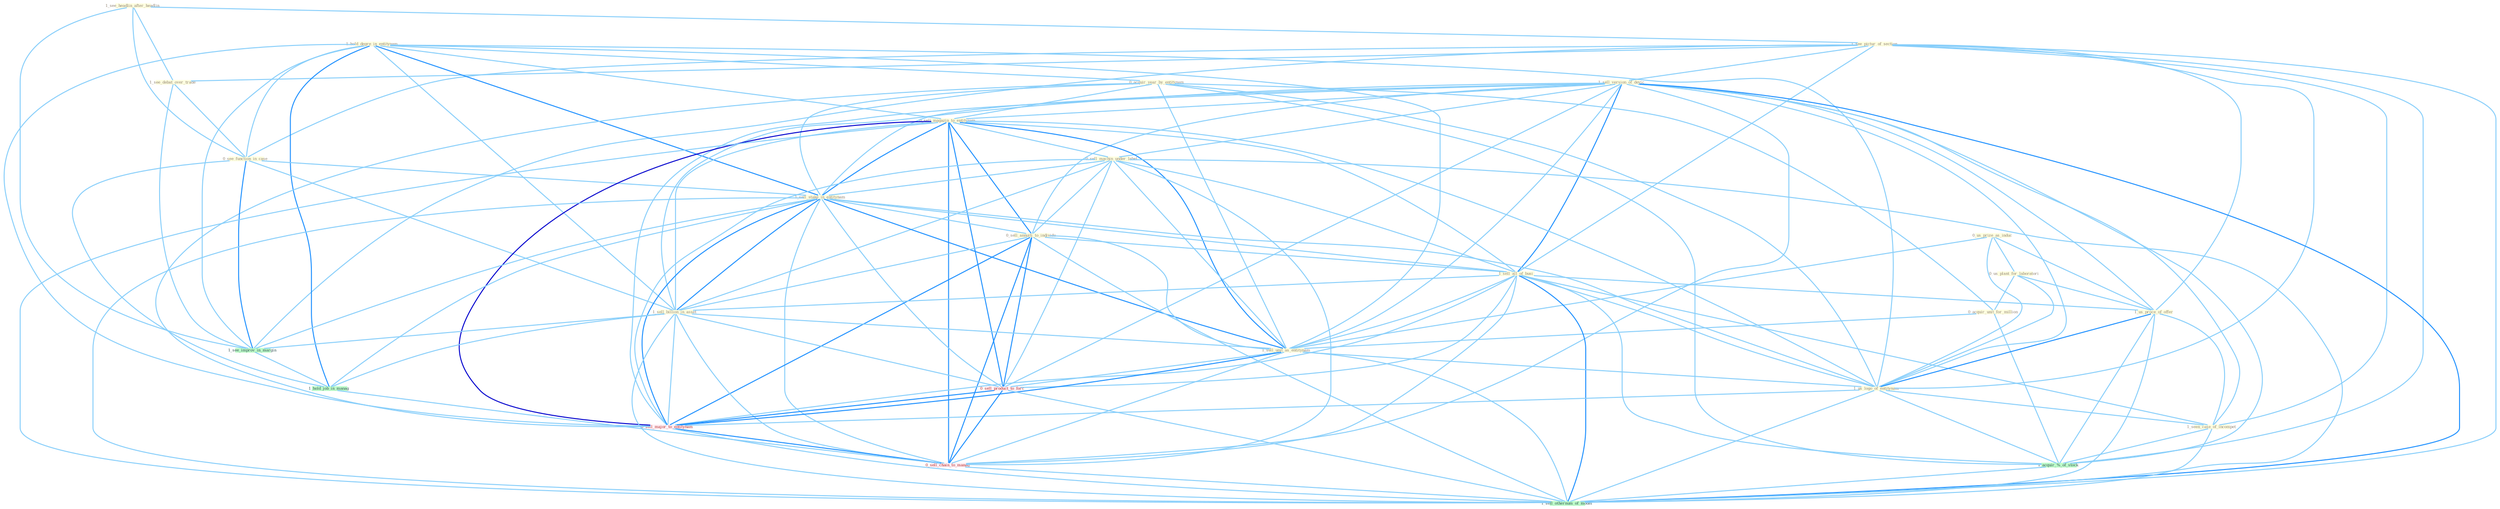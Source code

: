 Graph G{ 
    node
    [shape=polygon,style=filled,width=.5,height=.06,color="#BDFCC9",fixedsize=true,fontsize=4,
    fontcolor="#2f4f4f"];
    {node
    [color="#ffffe0", fontcolor="#8b7d6b"] "1_see_headlin_after_headlin " "1_see_pictur_of_section " "1_hold_degre_in_entitynam " "1_sell_version_of_devic " "1_see_debat_over_trade " "0_acquir_year_by_entitynam " "0_see_function_in_case " "0_us_prize_as_induc " "0_sell_magazin_to_entitynam " "0_us_plant_for_laboratori " "0_sell_machin_under_label " "1_sell_stake_in_entitynam " "0_acquir_unit_for_million " "0_sell_annuiti_to_individu " "1_sell_all_of_busi " "1_us_proce_of_offer " "1_sell_billion_in_asset " "1_sell_unit_as_entitynam " "1_us_logo_of_entitynam " "1_seen_case_of_incompet "}
{node [color="#fff0f5", fontcolor="#b22222"] "0_sell_product_to_forc " "0_sell_major_to_entitynam " "0_sell_chain_to_manag "}
edge [color="#B0E2FF"];

	"1_see_headlin_after_headlin " -- "1_see_pictur_of_section " [w="1", color="#87cefa" ];
	"1_see_headlin_after_headlin " -- "1_see_debat_over_trade " [w="1", color="#87cefa" ];
	"1_see_headlin_after_headlin " -- "0_see_function_in_case " [w="1", color="#87cefa" ];
	"1_see_headlin_after_headlin " -- "1_see_improv_in_margin " [w="1", color="#87cefa" ];
	"1_see_pictur_of_section " -- "1_sell_version_of_devic " [w="1", color="#87cefa" ];
	"1_see_pictur_of_section " -- "1_see_debat_over_trade " [w="1", color="#87cefa" ];
	"1_see_pictur_of_section " -- "0_see_function_in_case " [w="1", color="#87cefa" ];
	"1_see_pictur_of_section " -- "1_sell_all_of_busi " [w="1", color="#87cefa" ];
	"1_see_pictur_of_section " -- "1_us_proce_of_offer " [w="1", color="#87cefa" ];
	"1_see_pictur_of_section " -- "1_us_logo_of_entitynam " [w="1", color="#87cefa" ];
	"1_see_pictur_of_section " -- "1_seen_case_of_incompet " [w="1", color="#87cefa" ];
	"1_see_pictur_of_section " -- "1_see_improv_in_margin " [w="1", color="#87cefa" ];
	"1_see_pictur_of_section " -- "1_acquir_%_of_stock " [w="1", color="#87cefa" ];
	"1_see_pictur_of_section " -- "1_sell_othernum_of_model " [w="1", color="#87cefa" ];
	"1_hold_degre_in_entitynam " -- "0_acquir_year_by_entitynam " [w="1", color="#87cefa" ];
	"1_hold_degre_in_entitynam " -- "0_see_function_in_case " [w="1", color="#87cefa" ];
	"1_hold_degre_in_entitynam " -- "0_sell_magazin_to_entitynam " [w="1", color="#87cefa" ];
	"1_hold_degre_in_entitynam " -- "1_sell_stake_in_entitynam " [w="2", color="#1e90ff" , len=0.8];
	"1_hold_degre_in_entitynam " -- "1_sell_billion_in_asset " [w="1", color="#87cefa" ];
	"1_hold_degre_in_entitynam " -- "1_sell_unit_as_entitynam " [w="1", color="#87cefa" ];
	"1_hold_degre_in_entitynam " -- "1_us_logo_of_entitynam " [w="1", color="#87cefa" ];
	"1_hold_degre_in_entitynam " -- "1_see_improv_in_margin " [w="1", color="#87cefa" ];
	"1_hold_degre_in_entitynam " -- "1_hold_job_in_manag " [w="2", color="#1e90ff" , len=0.8];
	"1_hold_degre_in_entitynam " -- "0_sell_major_to_entitynam " [w="1", color="#87cefa" ];
	"1_sell_version_of_devic " -- "0_sell_magazin_to_entitynam " [w="1", color="#87cefa" ];
	"1_sell_version_of_devic " -- "0_sell_machin_under_label " [w="1", color="#87cefa" ];
	"1_sell_version_of_devic " -- "1_sell_stake_in_entitynam " [w="1", color="#87cefa" ];
	"1_sell_version_of_devic " -- "0_sell_annuiti_to_individu " [w="1", color="#87cefa" ];
	"1_sell_version_of_devic " -- "1_sell_all_of_busi " [w="2", color="#1e90ff" , len=0.8];
	"1_sell_version_of_devic " -- "1_us_proce_of_offer " [w="1", color="#87cefa" ];
	"1_sell_version_of_devic " -- "1_sell_billion_in_asset " [w="1", color="#87cefa" ];
	"1_sell_version_of_devic " -- "1_sell_unit_as_entitynam " [w="1", color="#87cefa" ];
	"1_sell_version_of_devic " -- "1_us_logo_of_entitynam " [w="1", color="#87cefa" ];
	"1_sell_version_of_devic " -- "1_seen_case_of_incompet " [w="1", color="#87cefa" ];
	"1_sell_version_of_devic " -- "1_acquir_%_of_stock " [w="1", color="#87cefa" ];
	"1_sell_version_of_devic " -- "0_sell_product_to_forc " [w="1", color="#87cefa" ];
	"1_sell_version_of_devic " -- "0_sell_major_to_entitynam " [w="1", color="#87cefa" ];
	"1_sell_version_of_devic " -- "0_sell_chain_to_manag " [w="1", color="#87cefa" ];
	"1_sell_version_of_devic " -- "1_sell_othernum_of_model " [w="2", color="#1e90ff" , len=0.8];
	"1_see_debat_over_trade " -- "0_see_function_in_case " [w="1", color="#87cefa" ];
	"1_see_debat_over_trade " -- "1_see_improv_in_margin " [w="1", color="#87cefa" ];
	"0_acquir_year_by_entitynam " -- "0_sell_magazin_to_entitynam " [w="1", color="#87cefa" ];
	"0_acquir_year_by_entitynam " -- "1_sell_stake_in_entitynam " [w="1", color="#87cefa" ];
	"0_acquir_year_by_entitynam " -- "0_acquir_unit_for_million " [w="1", color="#87cefa" ];
	"0_acquir_year_by_entitynam " -- "1_sell_unit_as_entitynam " [w="1", color="#87cefa" ];
	"0_acquir_year_by_entitynam " -- "1_us_logo_of_entitynam " [w="1", color="#87cefa" ];
	"0_acquir_year_by_entitynam " -- "1_acquir_%_of_stock " [w="1", color="#87cefa" ];
	"0_acquir_year_by_entitynam " -- "0_sell_major_to_entitynam " [w="1", color="#87cefa" ];
	"0_see_function_in_case " -- "1_sell_stake_in_entitynam " [w="1", color="#87cefa" ];
	"0_see_function_in_case " -- "1_sell_billion_in_asset " [w="1", color="#87cefa" ];
	"0_see_function_in_case " -- "1_see_improv_in_margin " [w="2", color="#1e90ff" , len=0.8];
	"0_see_function_in_case " -- "1_hold_job_in_manag " [w="1", color="#87cefa" ];
	"0_us_prize_as_induc " -- "0_us_plant_for_laboratori " [w="1", color="#87cefa" ];
	"0_us_prize_as_induc " -- "1_us_proce_of_offer " [w="1", color="#87cefa" ];
	"0_us_prize_as_induc " -- "1_sell_unit_as_entitynam " [w="1", color="#87cefa" ];
	"0_us_prize_as_induc " -- "1_us_logo_of_entitynam " [w="1", color="#87cefa" ];
	"0_sell_magazin_to_entitynam " -- "0_sell_machin_under_label " [w="1", color="#87cefa" ];
	"0_sell_magazin_to_entitynam " -- "1_sell_stake_in_entitynam " [w="2", color="#1e90ff" , len=0.8];
	"0_sell_magazin_to_entitynam " -- "0_sell_annuiti_to_individu " [w="2", color="#1e90ff" , len=0.8];
	"0_sell_magazin_to_entitynam " -- "1_sell_all_of_busi " [w="1", color="#87cefa" ];
	"0_sell_magazin_to_entitynam " -- "1_sell_billion_in_asset " [w="1", color="#87cefa" ];
	"0_sell_magazin_to_entitynam " -- "1_sell_unit_as_entitynam " [w="2", color="#1e90ff" , len=0.8];
	"0_sell_magazin_to_entitynam " -- "1_us_logo_of_entitynam " [w="1", color="#87cefa" ];
	"0_sell_magazin_to_entitynam " -- "0_sell_product_to_forc " [w="2", color="#1e90ff" , len=0.8];
	"0_sell_magazin_to_entitynam " -- "0_sell_major_to_entitynam " [w="3", color="#0000cd" , len=0.6];
	"0_sell_magazin_to_entitynam " -- "0_sell_chain_to_manag " [w="2", color="#1e90ff" , len=0.8];
	"0_sell_magazin_to_entitynam " -- "1_sell_othernum_of_model " [w="1", color="#87cefa" ];
	"0_us_plant_for_laboratori " -- "0_acquir_unit_for_million " [w="1", color="#87cefa" ];
	"0_us_plant_for_laboratori " -- "1_us_proce_of_offer " [w="1", color="#87cefa" ];
	"0_us_plant_for_laboratori " -- "1_us_logo_of_entitynam " [w="1", color="#87cefa" ];
	"0_sell_machin_under_label " -- "1_sell_stake_in_entitynam " [w="1", color="#87cefa" ];
	"0_sell_machin_under_label " -- "0_sell_annuiti_to_individu " [w="1", color="#87cefa" ];
	"0_sell_machin_under_label " -- "1_sell_all_of_busi " [w="1", color="#87cefa" ];
	"0_sell_machin_under_label " -- "1_sell_billion_in_asset " [w="1", color="#87cefa" ];
	"0_sell_machin_under_label " -- "1_sell_unit_as_entitynam " [w="1", color="#87cefa" ];
	"0_sell_machin_under_label " -- "0_sell_product_to_forc " [w="1", color="#87cefa" ];
	"0_sell_machin_under_label " -- "0_sell_major_to_entitynam " [w="1", color="#87cefa" ];
	"0_sell_machin_under_label " -- "0_sell_chain_to_manag " [w="1", color="#87cefa" ];
	"0_sell_machin_under_label " -- "1_sell_othernum_of_model " [w="1", color="#87cefa" ];
	"1_sell_stake_in_entitynam " -- "0_sell_annuiti_to_individu " [w="1", color="#87cefa" ];
	"1_sell_stake_in_entitynam " -- "1_sell_all_of_busi " [w="1", color="#87cefa" ];
	"1_sell_stake_in_entitynam " -- "1_sell_billion_in_asset " [w="2", color="#1e90ff" , len=0.8];
	"1_sell_stake_in_entitynam " -- "1_sell_unit_as_entitynam " [w="2", color="#1e90ff" , len=0.8];
	"1_sell_stake_in_entitynam " -- "1_us_logo_of_entitynam " [w="1", color="#87cefa" ];
	"1_sell_stake_in_entitynam " -- "1_see_improv_in_margin " [w="1", color="#87cefa" ];
	"1_sell_stake_in_entitynam " -- "1_hold_job_in_manag " [w="1", color="#87cefa" ];
	"1_sell_stake_in_entitynam " -- "0_sell_product_to_forc " [w="1", color="#87cefa" ];
	"1_sell_stake_in_entitynam " -- "0_sell_major_to_entitynam " [w="2", color="#1e90ff" , len=0.8];
	"1_sell_stake_in_entitynam " -- "0_sell_chain_to_manag " [w="1", color="#87cefa" ];
	"1_sell_stake_in_entitynam " -- "1_sell_othernum_of_model " [w="1", color="#87cefa" ];
	"0_acquir_unit_for_million " -- "1_sell_unit_as_entitynam " [w="1", color="#87cefa" ];
	"0_acquir_unit_for_million " -- "1_acquir_%_of_stock " [w="1", color="#87cefa" ];
	"0_sell_annuiti_to_individu " -- "1_sell_all_of_busi " [w="1", color="#87cefa" ];
	"0_sell_annuiti_to_individu " -- "1_sell_billion_in_asset " [w="1", color="#87cefa" ];
	"0_sell_annuiti_to_individu " -- "1_sell_unit_as_entitynam " [w="1", color="#87cefa" ];
	"0_sell_annuiti_to_individu " -- "0_sell_product_to_forc " [w="2", color="#1e90ff" , len=0.8];
	"0_sell_annuiti_to_individu " -- "0_sell_major_to_entitynam " [w="2", color="#1e90ff" , len=0.8];
	"0_sell_annuiti_to_individu " -- "0_sell_chain_to_manag " [w="2", color="#1e90ff" , len=0.8];
	"0_sell_annuiti_to_individu " -- "1_sell_othernum_of_model " [w="1", color="#87cefa" ];
	"1_sell_all_of_busi " -- "1_us_proce_of_offer " [w="1", color="#87cefa" ];
	"1_sell_all_of_busi " -- "1_sell_billion_in_asset " [w="1", color="#87cefa" ];
	"1_sell_all_of_busi " -- "1_sell_unit_as_entitynam " [w="1", color="#87cefa" ];
	"1_sell_all_of_busi " -- "1_us_logo_of_entitynam " [w="1", color="#87cefa" ];
	"1_sell_all_of_busi " -- "1_seen_case_of_incompet " [w="1", color="#87cefa" ];
	"1_sell_all_of_busi " -- "1_acquir_%_of_stock " [w="1", color="#87cefa" ];
	"1_sell_all_of_busi " -- "0_sell_product_to_forc " [w="1", color="#87cefa" ];
	"1_sell_all_of_busi " -- "0_sell_major_to_entitynam " [w="1", color="#87cefa" ];
	"1_sell_all_of_busi " -- "0_sell_chain_to_manag " [w="1", color="#87cefa" ];
	"1_sell_all_of_busi " -- "1_sell_othernum_of_model " [w="2", color="#1e90ff" , len=0.8];
	"1_us_proce_of_offer " -- "1_us_logo_of_entitynam " [w="2", color="#1e90ff" , len=0.8];
	"1_us_proce_of_offer " -- "1_seen_case_of_incompet " [w="1", color="#87cefa" ];
	"1_us_proce_of_offer " -- "1_acquir_%_of_stock " [w="1", color="#87cefa" ];
	"1_us_proce_of_offer " -- "1_sell_othernum_of_model " [w="1", color="#87cefa" ];
	"1_sell_billion_in_asset " -- "1_sell_unit_as_entitynam " [w="1", color="#87cefa" ];
	"1_sell_billion_in_asset " -- "1_see_improv_in_margin " [w="1", color="#87cefa" ];
	"1_sell_billion_in_asset " -- "1_hold_job_in_manag " [w="1", color="#87cefa" ];
	"1_sell_billion_in_asset " -- "0_sell_product_to_forc " [w="1", color="#87cefa" ];
	"1_sell_billion_in_asset " -- "0_sell_major_to_entitynam " [w="1", color="#87cefa" ];
	"1_sell_billion_in_asset " -- "0_sell_chain_to_manag " [w="1", color="#87cefa" ];
	"1_sell_billion_in_asset " -- "1_sell_othernum_of_model " [w="1", color="#87cefa" ];
	"1_sell_unit_as_entitynam " -- "1_us_logo_of_entitynam " [w="1", color="#87cefa" ];
	"1_sell_unit_as_entitynam " -- "0_sell_product_to_forc " [w="1", color="#87cefa" ];
	"1_sell_unit_as_entitynam " -- "0_sell_major_to_entitynam " [w="2", color="#1e90ff" , len=0.8];
	"1_sell_unit_as_entitynam " -- "0_sell_chain_to_manag " [w="1", color="#87cefa" ];
	"1_sell_unit_as_entitynam " -- "1_sell_othernum_of_model " [w="1", color="#87cefa" ];
	"1_us_logo_of_entitynam " -- "1_seen_case_of_incompet " [w="1", color="#87cefa" ];
	"1_us_logo_of_entitynam " -- "1_acquir_%_of_stock " [w="1", color="#87cefa" ];
	"1_us_logo_of_entitynam " -- "0_sell_major_to_entitynam " [w="1", color="#87cefa" ];
	"1_us_logo_of_entitynam " -- "1_sell_othernum_of_model " [w="1", color="#87cefa" ];
	"1_seen_case_of_incompet " -- "1_acquir_%_of_stock " [w="1", color="#87cefa" ];
	"1_seen_case_of_incompet " -- "1_sell_othernum_of_model " [w="1", color="#87cefa" ];
	"1_see_improv_in_margin " -- "1_hold_job_in_manag " [w="1", color="#87cefa" ];
	"1_acquir_%_of_stock " -- "1_sell_othernum_of_model " [w="1", color="#87cefa" ];
	"1_hold_job_in_manag " -- "0_sell_chain_to_manag " [w="1", color="#87cefa" ];
	"0_sell_product_to_forc " -- "0_sell_major_to_entitynam " [w="2", color="#1e90ff" , len=0.8];
	"0_sell_product_to_forc " -- "0_sell_chain_to_manag " [w="2", color="#1e90ff" , len=0.8];
	"0_sell_product_to_forc " -- "1_sell_othernum_of_model " [w="1", color="#87cefa" ];
	"0_sell_major_to_entitynam " -- "0_sell_chain_to_manag " [w="2", color="#1e90ff" , len=0.8];
	"0_sell_major_to_entitynam " -- "1_sell_othernum_of_model " [w="1", color="#87cefa" ];
	"0_sell_chain_to_manag " -- "1_sell_othernum_of_model " [w="1", color="#87cefa" ];
}